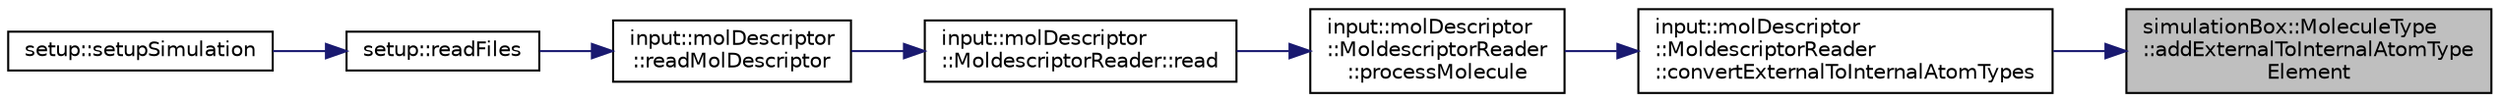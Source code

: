 digraph "simulationBox::MoleculeType::addExternalToInternalAtomTypeElement"
{
 // LATEX_PDF_SIZE
  edge [fontname="Helvetica",fontsize="10",labelfontname="Helvetica",labelfontsize="10"];
  node [fontname="Helvetica",fontsize="10",shape=record];
  rankdir="RL";
  Node1 [label="simulationBox::MoleculeType\l::addExternalToInternalAtomType\lElement",height=0.2,width=0.4,color="black", fillcolor="grey75", style="filled", fontcolor="black",tooltip=" "];
  Node1 -> Node2 [dir="back",color="midnightblue",fontsize="10",style="solid",fontname="Helvetica"];
  Node2 [label="input::molDescriptor\l::MoldescriptorReader\l::convertExternalToInternalAtomTypes",height=0.2,width=0.4,color="black", fillcolor="white", style="filled",URL="$classinput_1_1molDescriptor_1_1MoldescriptorReader.html#a3e65704ccb8bfd493dfd174459f10f2c",tooltip="convert external to internal atom types"];
  Node2 -> Node3 [dir="back",color="midnightblue",fontsize="10",style="solid",fontname="Helvetica"];
  Node3 [label="input::molDescriptor\l::MoldescriptorReader\l::processMolecule",height=0.2,width=0.4,color="black", fillcolor="white", style="filled",URL="$classinput_1_1molDescriptor_1_1MoldescriptorReader.html#a098f560206a9e87af433a579a294b8de",tooltip="process molecule in moldescriptor file"];
  Node3 -> Node4 [dir="back",color="midnightblue",fontsize="10",style="solid",fontname="Helvetica"];
  Node4 [label="input::molDescriptor\l::MoldescriptorReader::read",height=0.2,width=0.4,color="black", fillcolor="white", style="filled",URL="$classinput_1_1molDescriptor_1_1MoldescriptorReader.html#a62dab95a3500008824e9ab4844756376",tooltip="read moldescriptor file"];
  Node4 -> Node5 [dir="back",color="midnightblue",fontsize="10",style="solid",fontname="Helvetica"];
  Node5 [label="input::molDescriptor\l::readMolDescriptor",height=0.2,width=0.4,color="black", fillcolor="white", style="filled",URL="$namespaceinput_1_1molDescriptor.html#af472d8d9ef486fcbfcbfa6418d02fdd4",tooltip="wrapper to construct MoldescriptorReader and read moldescriptor file"];
  Node5 -> Node6 [dir="back",color="midnightblue",fontsize="10",style="solid",fontname="Helvetica"];
  Node6 [label="setup::readFiles",height=0.2,width=0.4,color="black", fillcolor="white", style="filled",URL="$namespacesetup.html#a18b2d98c1451bfb2c3cfee4f5434f086",tooltip="reads all the files needed for the simulation"];
  Node6 -> Node7 [dir="back",color="midnightblue",fontsize="10",style="solid",fontname="Helvetica"];
  Node7 [label="setup::setupSimulation",height=0.2,width=0.4,color="black", fillcolor="white", style="filled",URL="$namespacesetup.html#a1c000cdfa46aed7d8018017635915ae1",tooltip="setup the engine"];
}
